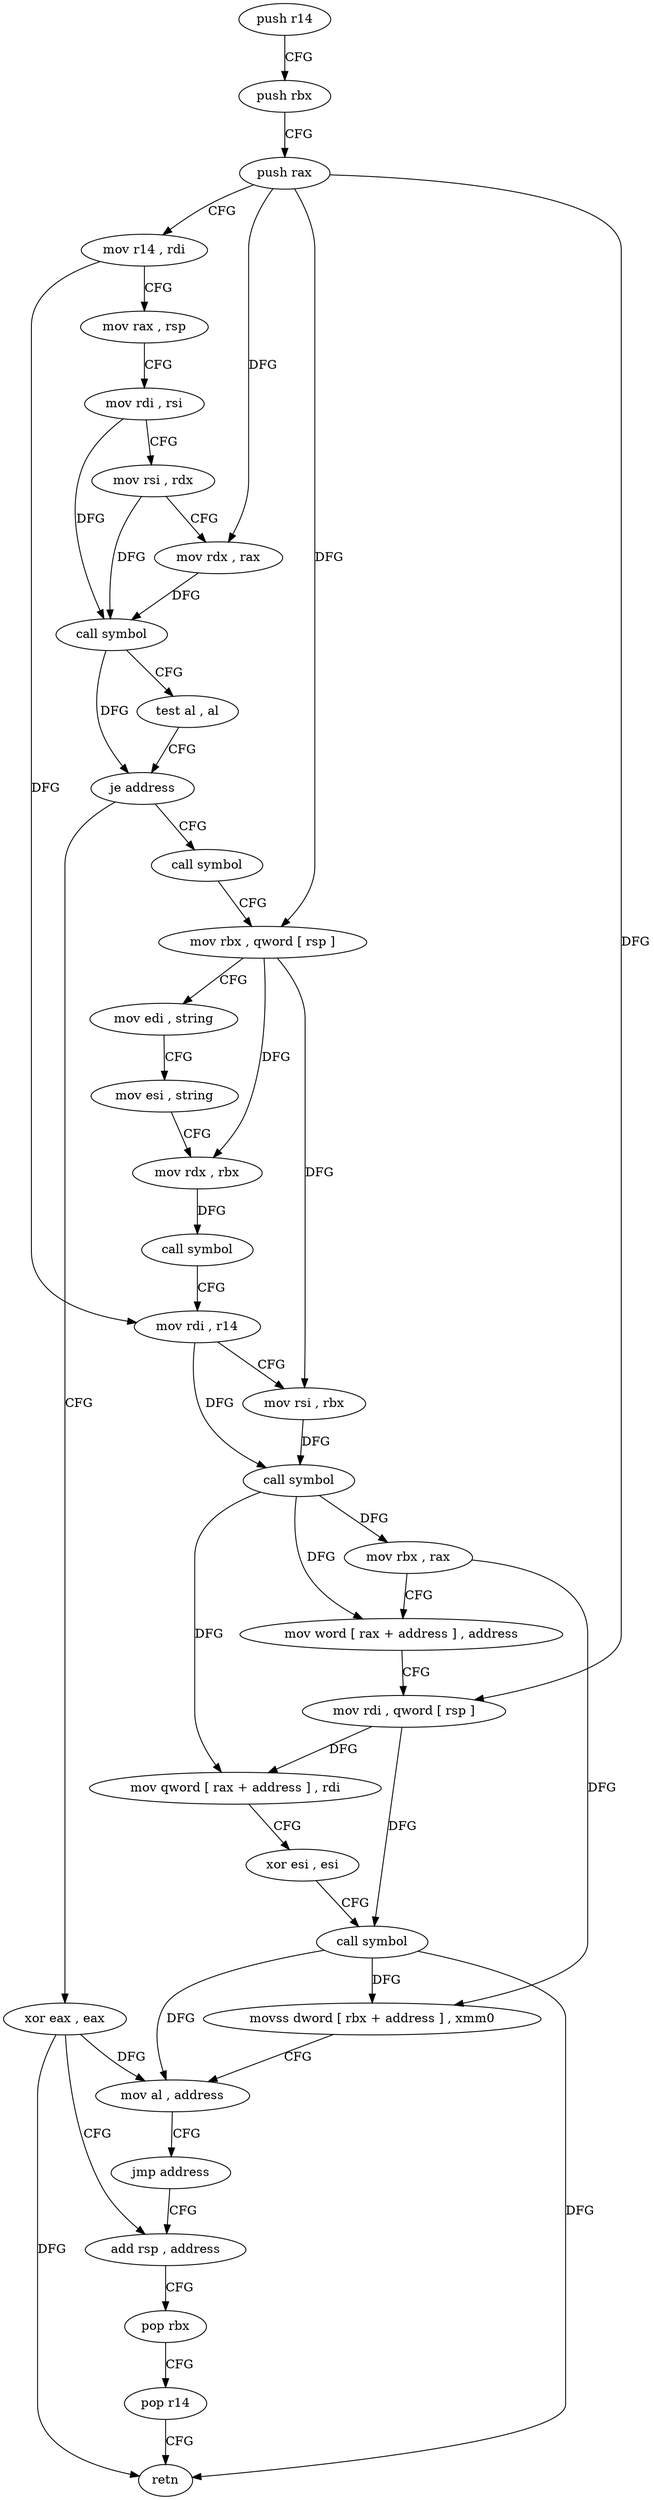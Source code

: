 digraph "func" {
"4243248" [label = "push r14" ]
"4243250" [label = "push rbx" ]
"4243251" [label = "push rax" ]
"4243252" [label = "mov r14 , rdi" ]
"4243255" [label = "mov rax , rsp" ]
"4243258" [label = "mov rdi , rsi" ]
"4243261" [label = "mov rsi , rdx" ]
"4243264" [label = "mov rdx , rax" ]
"4243267" [label = "call symbol" ]
"4243272" [label = "test al , al" ]
"4243274" [label = "je address" ]
"4243347" [label = "xor eax , eax" ]
"4243276" [label = "call symbol" ]
"4243349" [label = "add rsp , address" ]
"4243281" [label = "mov rbx , qword [ rsp ]" ]
"4243285" [label = "mov edi , string" ]
"4243290" [label = "mov esi , string" ]
"4243295" [label = "mov rdx , rbx" ]
"4243298" [label = "call symbol" ]
"4243303" [label = "mov rdi , r14" ]
"4243306" [label = "mov rsi , rbx" ]
"4243309" [label = "call symbol" ]
"4243314" [label = "mov rbx , rax" ]
"4243317" [label = "mov word [ rax + address ] , address" ]
"4243323" [label = "mov rdi , qword [ rsp ]" ]
"4243327" [label = "mov qword [ rax + address ] , rdi" ]
"4243331" [label = "xor esi , esi" ]
"4243333" [label = "call symbol" ]
"4243338" [label = "movss dword [ rbx + address ] , xmm0" ]
"4243343" [label = "mov al , address" ]
"4243345" [label = "jmp address" ]
"4243353" [label = "pop rbx" ]
"4243354" [label = "pop r14" ]
"4243356" [label = "retn" ]
"4243248" -> "4243250" [ label = "CFG" ]
"4243250" -> "4243251" [ label = "CFG" ]
"4243251" -> "4243252" [ label = "CFG" ]
"4243251" -> "4243281" [ label = "DFG" ]
"4243251" -> "4243323" [ label = "DFG" ]
"4243251" -> "4243264" [ label = "DFG" ]
"4243252" -> "4243255" [ label = "CFG" ]
"4243252" -> "4243303" [ label = "DFG" ]
"4243255" -> "4243258" [ label = "CFG" ]
"4243258" -> "4243261" [ label = "CFG" ]
"4243258" -> "4243267" [ label = "DFG" ]
"4243261" -> "4243264" [ label = "CFG" ]
"4243261" -> "4243267" [ label = "DFG" ]
"4243264" -> "4243267" [ label = "DFG" ]
"4243267" -> "4243272" [ label = "CFG" ]
"4243267" -> "4243274" [ label = "DFG" ]
"4243272" -> "4243274" [ label = "CFG" ]
"4243274" -> "4243347" [ label = "CFG" ]
"4243274" -> "4243276" [ label = "CFG" ]
"4243347" -> "4243349" [ label = "CFG" ]
"4243347" -> "4243343" [ label = "DFG" ]
"4243347" -> "4243356" [ label = "DFG" ]
"4243276" -> "4243281" [ label = "CFG" ]
"4243349" -> "4243353" [ label = "CFG" ]
"4243281" -> "4243285" [ label = "CFG" ]
"4243281" -> "4243295" [ label = "DFG" ]
"4243281" -> "4243306" [ label = "DFG" ]
"4243285" -> "4243290" [ label = "CFG" ]
"4243290" -> "4243295" [ label = "CFG" ]
"4243295" -> "4243298" [ label = "DFG" ]
"4243298" -> "4243303" [ label = "CFG" ]
"4243303" -> "4243306" [ label = "CFG" ]
"4243303" -> "4243309" [ label = "DFG" ]
"4243306" -> "4243309" [ label = "DFG" ]
"4243309" -> "4243314" [ label = "DFG" ]
"4243309" -> "4243317" [ label = "DFG" ]
"4243309" -> "4243327" [ label = "DFG" ]
"4243314" -> "4243317" [ label = "CFG" ]
"4243314" -> "4243338" [ label = "DFG" ]
"4243317" -> "4243323" [ label = "CFG" ]
"4243323" -> "4243327" [ label = "DFG" ]
"4243323" -> "4243333" [ label = "DFG" ]
"4243327" -> "4243331" [ label = "CFG" ]
"4243331" -> "4243333" [ label = "CFG" ]
"4243333" -> "4243338" [ label = "DFG" ]
"4243333" -> "4243343" [ label = "DFG" ]
"4243333" -> "4243356" [ label = "DFG" ]
"4243338" -> "4243343" [ label = "CFG" ]
"4243343" -> "4243345" [ label = "CFG" ]
"4243345" -> "4243349" [ label = "CFG" ]
"4243353" -> "4243354" [ label = "CFG" ]
"4243354" -> "4243356" [ label = "CFG" ]
}
